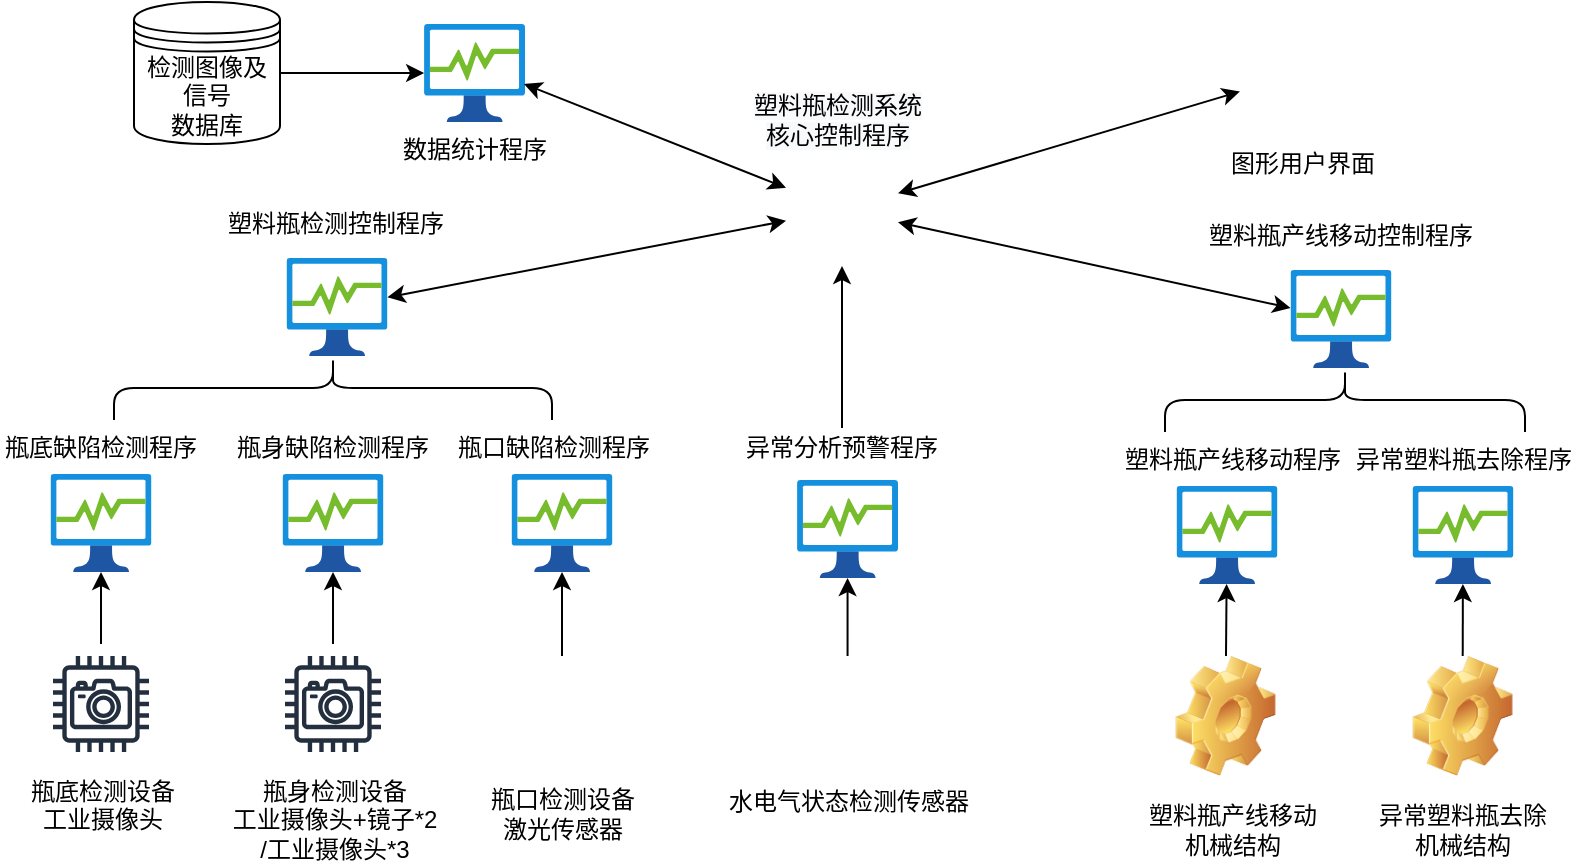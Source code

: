 <mxfile version="15.0.6" type="github">
  <diagram id="prtHgNgQTEPvFCAcTncT" name="Page-1">
    <mxGraphModel dx="1219" dy="550" grid="0" gridSize="10" guides="1" tooltips="1" connect="1" arrows="1" fold="1" page="1" pageScale="1" pageWidth="827" pageHeight="1169" math="0" shadow="0">
      <root>
        <mxCell id="0" />
        <mxCell id="1" parent="0" />
        <mxCell id="rq96tPClowwqihXNM7a8-43" value="&lt;span&gt;检测图像及信号&lt;/span&gt;&lt;br&gt;&lt;span&gt;数据库&lt;/span&gt;" style="shape=datastore;whiteSpace=wrap;html=1;" vertex="1" parent="1">
          <mxGeometry x="72" y="249" width="73" height="71" as="geometry" />
        </mxCell>
        <mxCell id="rq96tPClowwqihXNM7a8-46" value="&lt;span style=&quot;color: rgb(0 , 0 , 0)&quot;&gt;瓶身检测设备&lt;/span&gt;&lt;br style=&quot;color: rgb(0 , 0 , 0)&quot;&gt;&lt;span style=&quot;color: rgb(0 , 0 , 0)&quot;&gt;工业摄像头+镜子*2&lt;/span&gt;&lt;br style=&quot;color: rgb(0 , 0 , 0)&quot;&gt;&lt;span style=&quot;color: rgb(0 , 0 , 0)&quot;&gt;/工业摄像头*3&lt;/span&gt;" style="outlineConnect=0;fontColor=#232F3E;gradientColor=none;strokeColor=#232F3E;fillColor=#ffffff;dashed=0;verticalLabelPosition=bottom;verticalAlign=top;align=center;html=1;fontSize=12;fontStyle=0;aspect=fixed;shape=mxgraph.aws4.resourceIcon;resIcon=mxgraph.aws4.camera;" vertex="1" parent="1">
          <mxGeometry x="141.5" y="570" width="60" height="60" as="geometry" />
        </mxCell>
        <mxCell id="rq96tPClowwqihXNM7a8-47" value="" style="aspect=fixed;html=1;points=[];align=center;image;fontSize=12;image=img/lib/azure2/general/Process_Explorer.svg;" vertex="1" parent="1">
          <mxGeometry x="30.28" y="485" width="50.44" height="49" as="geometry" />
        </mxCell>
        <mxCell id="rq96tPClowwqihXNM7a8-48" value="" style="shape=image;html=1;verticalAlign=top;verticalLabelPosition=bottom;labelBackgroundColor=#ffffff;imageAspect=0;aspect=fixed;image=https://cdn0.iconfinder.com/data/icons/Pry_Black_png/128/Laser_Black.png" vertex="1" parent="1">
          <mxGeometry x="256" y="576" width="60" height="60" as="geometry" />
        </mxCell>
        <mxCell id="rq96tPClowwqihXNM7a8-49" value="瓶口检测设备&lt;br&gt;激光传感器" style="text;html=1;strokeColor=none;fillColor=none;align=center;verticalAlign=middle;whiteSpace=wrap;rounded=0;" vertex="1" parent="1">
          <mxGeometry x="243.5" y="645" width="85" height="20" as="geometry" />
        </mxCell>
        <mxCell id="rq96tPClowwqihXNM7a8-54" value="瓶底缺陷检测程序" style="text;html=1;strokeColor=none;fillColor=none;align=center;verticalAlign=middle;whiteSpace=wrap;rounded=0;" vertex="1" parent="1">
          <mxGeometry x="5" y="462" width="101" height="20" as="geometry" />
        </mxCell>
        <mxCell id="rq96tPClowwqihXNM7a8-44" value="&lt;span style=&quot;color: rgb(0 , 0 , 0)&quot;&gt;瓶底检测设备&lt;/span&gt;&lt;br style=&quot;color: rgb(0 , 0 , 0)&quot;&gt;&lt;span style=&quot;color: rgb(0 , 0 , 0)&quot;&gt;工业摄像头&lt;/span&gt;" style="outlineConnect=0;fontColor=#232F3E;gradientColor=none;strokeColor=#232F3E;fillColor=#ffffff;dashed=0;verticalLabelPosition=bottom;verticalAlign=top;align=center;html=1;fontSize=12;fontStyle=0;aspect=fixed;shape=mxgraph.aws4.resourceIcon;resIcon=mxgraph.aws4.camera;" vertex="1" parent="1">
          <mxGeometry x="25.5" y="570" width="60" height="60" as="geometry" />
        </mxCell>
        <mxCell id="rq96tPClowwqihXNM7a8-55" value="" style="endArrow=classic;html=1;" edge="1" parent="1" source="rq96tPClowwqihXNM7a8-44" target="rq96tPClowwqihXNM7a8-47">
          <mxGeometry width="50" height="50" relative="1" as="geometry">
            <mxPoint x="188.5" y="543" as="sourcePoint" />
            <mxPoint x="188.5" y="512" as="targetPoint" />
          </mxGeometry>
        </mxCell>
        <mxCell id="rq96tPClowwqihXNM7a8-57" value="" style="aspect=fixed;html=1;points=[];align=center;image;fontSize=12;image=img/lib/azure2/general/Process_Explorer.svg;" vertex="1" parent="1">
          <mxGeometry x="146.28" y="485" width="50.44" height="49" as="geometry" />
        </mxCell>
        <mxCell id="rq96tPClowwqihXNM7a8-58" value="" style="endArrow=classic;html=1;" edge="1" parent="1" source="rq96tPClowwqihXNM7a8-46" target="rq96tPClowwqihXNM7a8-57">
          <mxGeometry width="50" height="50" relative="1" as="geometry">
            <mxPoint x="339.5" y="457" as="sourcePoint" />
            <mxPoint x="389.5" y="407" as="targetPoint" />
          </mxGeometry>
        </mxCell>
        <mxCell id="rq96tPClowwqihXNM7a8-59" value="瓶身缺陷检测程序" style="text;html=1;strokeColor=none;fillColor=none;align=center;verticalAlign=middle;whiteSpace=wrap;rounded=0;" vertex="1" parent="1">
          <mxGeometry x="121" y="462" width="101" height="20" as="geometry" />
        </mxCell>
        <mxCell id="rq96tPClowwqihXNM7a8-60" value="" style="aspect=fixed;html=1;points=[];align=center;image;fontSize=12;image=img/lib/azure2/general/Process_Explorer.svg;" vertex="1" parent="1">
          <mxGeometry x="260.78" y="485" width="50.44" height="49" as="geometry" />
        </mxCell>
        <mxCell id="rq96tPClowwqihXNM7a8-61" value="" style="endArrow=classic;html=1;" edge="1" parent="1" source="rq96tPClowwqihXNM7a8-48" target="rq96tPClowwqihXNM7a8-60">
          <mxGeometry width="50" height="50" relative="1" as="geometry">
            <mxPoint x="339.5" y="457" as="sourcePoint" />
            <mxPoint x="389.5" y="407" as="targetPoint" />
          </mxGeometry>
        </mxCell>
        <mxCell id="rq96tPClowwqihXNM7a8-62" value="瓶口缺陷检测程序" style="text;html=1;strokeColor=none;fillColor=none;align=center;verticalAlign=middle;whiteSpace=wrap;rounded=0;" vertex="1" parent="1">
          <mxGeometry x="229.5" y="462" width="103.5" height="20" as="geometry" />
        </mxCell>
        <mxCell id="rq96tPClowwqihXNM7a8-63" value="" style="shape=curlyBracket;whiteSpace=wrap;html=1;rounded=1;flipH=1;direction=south;" vertex="1" parent="1">
          <mxGeometry x="62" y="426" width="219" height="32" as="geometry" />
        </mxCell>
        <mxCell id="rq96tPClowwqihXNM7a8-64" value="" style="aspect=fixed;html=1;points=[];align=center;image;fontSize=12;image=img/lib/azure2/general/Process_Explorer.svg;" vertex="1" parent="1">
          <mxGeometry x="148.28" y="377" width="50.44" height="49" as="geometry" />
        </mxCell>
        <mxCell id="rq96tPClowwqihXNM7a8-65" value="塑料瓶检测控制程序" style="text;html=1;strokeColor=none;fillColor=none;align=center;verticalAlign=middle;whiteSpace=wrap;rounded=0;" vertex="1" parent="1">
          <mxGeometry x="111.5" y="350" width="122" height="20" as="geometry" />
        </mxCell>
        <mxCell id="rq96tPClowwqihXNM7a8-66" value="" style="shape=image;html=1;verticalLabelPosition=bottom;verticalAlign=top;imageAspect=0;image=img/clipart/Gear_128x128.png" vertex="1" parent="1">
          <mxGeometry x="592.75" y="576" width="50" height="60" as="geometry" />
        </mxCell>
        <mxCell id="rq96tPClowwqihXNM7a8-69" value="塑料瓶产线移动&lt;br&gt;机械结构" style="text;html=1;strokeColor=none;fillColor=none;align=center;verticalAlign=middle;whiteSpace=wrap;rounded=0;" vertex="1" parent="1">
          <mxGeometry x="577" y="653" width="88.5" height="20" as="geometry" />
        </mxCell>
        <mxCell id="rq96tPClowwqihXNM7a8-70" value="" style="shape=image;html=1;verticalLabelPosition=bottom;verticalAlign=top;imageAspect=0;image=img/clipart/Gear_128x128.png" vertex="1" parent="1">
          <mxGeometry x="711.28" y="576" width="50" height="60" as="geometry" />
        </mxCell>
        <mxCell id="rq96tPClowwqihXNM7a8-71" value="异常塑料瓶去除&lt;br&gt;机械结构" style="text;html=1;strokeColor=none;fillColor=none;align=center;verticalAlign=middle;whiteSpace=wrap;rounded=0;" vertex="1" parent="1">
          <mxGeometry x="692.25" y="653" width="88.5" height="20" as="geometry" />
        </mxCell>
        <mxCell id="rq96tPClowwqihXNM7a8-72" value="" style="aspect=fixed;html=1;points=[];align=center;image;fontSize=12;image=img/lib/azure2/general/Process_Explorer.svg;" vertex="1" parent="1">
          <mxGeometry x="593.28" y="491" width="50.44" height="49" as="geometry" />
        </mxCell>
        <mxCell id="rq96tPClowwqihXNM7a8-73" value="异常塑料瓶去除程序" style="text;html=1;strokeColor=none;fillColor=none;align=center;verticalAlign=middle;whiteSpace=wrap;rounded=0;" vertex="1" parent="1">
          <mxGeometry x="680.5" y="468" width="112" height="20" as="geometry" />
        </mxCell>
        <mxCell id="rq96tPClowwqihXNM7a8-74" value="" style="aspect=fixed;html=1;points=[];align=center;image;fontSize=12;image=img/lib/azure2/general/Process_Explorer.svg;" vertex="1" parent="1">
          <mxGeometry x="711.28" y="491" width="50.44" height="49" as="geometry" />
        </mxCell>
        <mxCell id="rq96tPClowwqihXNM7a8-75" value="塑料瓶产线移动程序" style="text;html=1;strokeColor=none;fillColor=none;align=center;verticalAlign=middle;whiteSpace=wrap;rounded=0;" vertex="1" parent="1">
          <mxGeometry x="566" y="468" width="110.5" height="20" as="geometry" />
        </mxCell>
        <mxCell id="rq96tPClowwqihXNM7a8-76" value="" style="endArrow=classic;html=1;" edge="1" parent="1" source="rq96tPClowwqihXNM7a8-66" target="rq96tPClowwqihXNM7a8-72">
          <mxGeometry width="50" height="50" relative="1" as="geometry">
            <mxPoint x="563.5" y="506" as="sourcePoint" />
            <mxPoint x="613.5" y="523" as="targetPoint" />
          </mxGeometry>
        </mxCell>
        <mxCell id="rq96tPClowwqihXNM7a8-77" value="" style="endArrow=classic;html=1;" edge="1" parent="1" source="rq96tPClowwqihXNM7a8-70" target="rq96tPClowwqihXNM7a8-74">
          <mxGeometry width="50" height="50" relative="1" as="geometry">
            <mxPoint x="567" y="506" as="sourcePoint" />
            <mxPoint x="617" y="456" as="targetPoint" />
          </mxGeometry>
        </mxCell>
        <mxCell id="rq96tPClowwqihXNM7a8-79" value="" style="shape=curlyBracket;whiteSpace=wrap;html=1;rounded=1;flipH=1;direction=south;" vertex="1" parent="1">
          <mxGeometry x="587.5" y="432" width="180" height="32" as="geometry" />
        </mxCell>
        <mxCell id="rq96tPClowwqihXNM7a8-80" value="" style="aspect=fixed;html=1;points=[];align=center;image;fontSize=12;image=img/lib/azure2/general/Process_Explorer.svg;" vertex="1" parent="1">
          <mxGeometry x="650.28" y="383" width="50.44" height="49" as="geometry" />
        </mxCell>
        <mxCell id="rq96tPClowwqihXNM7a8-81" value="塑料瓶产线移动控制程序" style="text;html=1;strokeColor=none;fillColor=none;align=center;verticalAlign=middle;whiteSpace=wrap;rounded=0;" vertex="1" parent="1">
          <mxGeometry x="608" y="356" width="135" height="20" as="geometry" />
        </mxCell>
        <mxCell id="rq96tPClowwqihXNM7a8-82" value="" style="shape=image;html=1;verticalAlign=top;verticalLabelPosition=bottom;labelBackgroundColor=#ffffff;imageAspect=0;aspect=fixed;image=https://cdn3.iconfinder.com/data/icons/social-rounded-2/72/Codepen-128.png" vertex="1" parent="1">
          <mxGeometry x="398" y="325" width="56" height="56" as="geometry" />
        </mxCell>
        <mxCell id="rq96tPClowwqihXNM7a8-83" value="&#xa;&#xa;&lt;span style=&quot;color: rgb(0, 0, 0); font-family: helvetica; font-size: 12px; font-style: normal; font-weight: 400; letter-spacing: normal; text-align: center; text-indent: 0px; text-transform: none; word-spacing: 0px; background-color: rgb(248, 249, 250); display: inline; float: none;&quot;&gt;塑料瓶检测系统&lt;/span&gt;&lt;br style=&quot;color: rgb(0, 0, 0); font-family: helvetica; font-size: 12px; font-style: normal; font-weight: 400; letter-spacing: normal; text-align: center; text-indent: 0px; text-transform: none; word-spacing: 0px; background-color: rgb(248, 249, 250);&quot;&gt;&lt;span style=&quot;color: rgb(0, 0, 0); font-family: helvetica; font-size: 12px; font-style: normal; font-weight: 400; letter-spacing: normal; text-align: center; text-indent: 0px; text-transform: none; word-spacing: 0px; background-color: rgb(248, 249, 250); display: inline; float: none;&quot;&gt;核心控制程序&lt;/span&gt;&#xa;&#xa;" style="text;html=1;strokeColor=none;fillColor=none;align=center;verticalAlign=middle;whiteSpace=wrap;rounded=0;" vertex="1" parent="1">
          <mxGeometry x="374" y="298" width="100" height="20" as="geometry" />
        </mxCell>
        <mxCell id="rq96tPClowwqihXNM7a8-84" value="" style="shape=image;html=1;verticalAlign=top;verticalLabelPosition=bottom;labelBackgroundColor=#ffffff;imageAspect=0;aspect=fixed;image=https://cdn4.iconfinder.com/data/icons/Isloo_icons_by_IconFinder/128/screen_on.png" vertex="1" parent="1">
          <mxGeometry x="625" y="253.5" width="62" height="62" as="geometry" />
        </mxCell>
        <mxCell id="rq96tPClowwqihXNM7a8-85" value="" style="endArrow=classic;startArrow=classic;html=1;" edge="1" parent="1" source="rq96tPClowwqihXNM7a8-64" target="rq96tPClowwqihXNM7a8-82">
          <mxGeometry width="50" height="50" relative="1" as="geometry">
            <mxPoint x="404" y="375" as="sourcePoint" />
            <mxPoint x="454" y="325" as="targetPoint" />
          </mxGeometry>
        </mxCell>
        <mxCell id="rq96tPClowwqihXNM7a8-86" value="" style="endArrow=classic;startArrow=classic;html=1;" edge="1" parent="1" source="rq96tPClowwqihXNM7a8-80" target="rq96tPClowwqihXNM7a8-82">
          <mxGeometry width="50" height="50" relative="1" as="geometry">
            <mxPoint x="404" y="375" as="sourcePoint" />
            <mxPoint x="454" y="325" as="targetPoint" />
          </mxGeometry>
        </mxCell>
        <mxCell id="rq96tPClowwqihXNM7a8-87" value="图形用户界面" style="text;html=1;strokeColor=none;fillColor=none;align=center;verticalAlign=middle;whiteSpace=wrap;rounded=0;" vertex="1" parent="1">
          <mxGeometry x="615.5" y="320" width="81" height="20" as="geometry" />
        </mxCell>
        <mxCell id="rq96tPClowwqihXNM7a8-88" value="数据统计程序" style="aspect=fixed;html=1;points=[];align=center;image;fontSize=12;image=img/lib/azure2/general/Process_Explorer.svg;" vertex="1" parent="1">
          <mxGeometry x="217.06" y="260" width="50.44" height="49" as="geometry" />
        </mxCell>
        <mxCell id="rq96tPClowwqihXNM7a8-89" value="" style="endArrow=classic;html=1;" edge="1" parent="1" source="rq96tPClowwqihXNM7a8-43" target="rq96tPClowwqihXNM7a8-88">
          <mxGeometry width="50" height="50" relative="1" as="geometry">
            <mxPoint x="391.56" y="364" as="sourcePoint" />
            <mxPoint x="441.56" y="314" as="targetPoint" />
          </mxGeometry>
        </mxCell>
        <mxCell id="rq96tPClowwqihXNM7a8-90" value="" style="endArrow=classic;startArrow=classic;html=1;exitX=0.99;exitY=0.612;exitDx=0;exitDy=0;exitPerimeter=0;" edge="1" parent="1" source="rq96tPClowwqihXNM7a8-88" target="rq96tPClowwqihXNM7a8-82">
          <mxGeometry width="50" height="50" relative="1" as="geometry">
            <mxPoint x="404" y="368" as="sourcePoint" />
            <mxPoint x="454" y="318" as="targetPoint" />
          </mxGeometry>
        </mxCell>
        <mxCell id="rq96tPClowwqihXNM7a8-91" value="" style="endArrow=classic;startArrow=classic;html=1;" edge="1" parent="1" source="rq96tPClowwqihXNM7a8-84" target="rq96tPClowwqihXNM7a8-82">
          <mxGeometry width="50" height="50" relative="1" as="geometry">
            <mxPoint x="404" y="368" as="sourcePoint" />
            <mxPoint x="454" y="318" as="targetPoint" />
          </mxGeometry>
        </mxCell>
        <mxCell id="rq96tPClowwqihXNM7a8-94" value="" style="aspect=fixed;html=1;points=[];align=center;image;fontSize=12;image=img/lib/azure2/general/Process_Explorer.svg;" vertex="1" parent="1">
          <mxGeometry x="403.56" y="488" width="50.44" height="49" as="geometry" />
        </mxCell>
        <mxCell id="rq96tPClowwqihXNM7a8-93" value="水电气状态检测传感器" style="shape=image;html=1;verticalAlign=top;verticalLabelPosition=bottom;labelBackgroundColor=#ffffff;imageAspect=0;aspect=fixed;image=https://cdn0.iconfinder.com/data/icons/security-double-colour-blue-black-vol-2/52/laser__light__science__technology-128.png" vertex="1" parent="1">
          <mxGeometry x="399.28" y="576" width="59" height="59" as="geometry" />
        </mxCell>
        <mxCell id="rq96tPClowwqihXNM7a8-96" value="" style="endArrow=classic;html=1;" edge="1" parent="1" source="rq96tPClowwqihXNM7a8-93" target="rq96tPClowwqihXNM7a8-94">
          <mxGeometry width="50" height="50" relative="1" as="geometry">
            <mxPoint x="404" y="454" as="sourcePoint" />
            <mxPoint x="454" y="404" as="targetPoint" />
          </mxGeometry>
        </mxCell>
        <mxCell id="rq96tPClowwqihXNM7a8-97" value="异常分析预警程序" style="text;html=1;strokeColor=none;fillColor=none;align=center;verticalAlign=middle;whiteSpace=wrap;rounded=0;" vertex="1" parent="1">
          <mxGeometry x="374.25" y="462" width="103.5" height="20" as="geometry" />
        </mxCell>
        <mxCell id="rq96tPClowwqihXNM7a8-98" value="" style="endArrow=classic;html=1;entryX=0.5;entryY=1;entryDx=0;entryDy=0;exitX=0.5;exitY=0;exitDx=0;exitDy=0;" edge="1" parent="1" source="rq96tPClowwqihXNM7a8-97" target="rq96tPClowwqihXNM7a8-82">
          <mxGeometry width="50" height="50" relative="1" as="geometry">
            <mxPoint x="404" y="539" as="sourcePoint" />
            <mxPoint x="454" y="489" as="targetPoint" />
          </mxGeometry>
        </mxCell>
      </root>
    </mxGraphModel>
  </diagram>
</mxfile>
